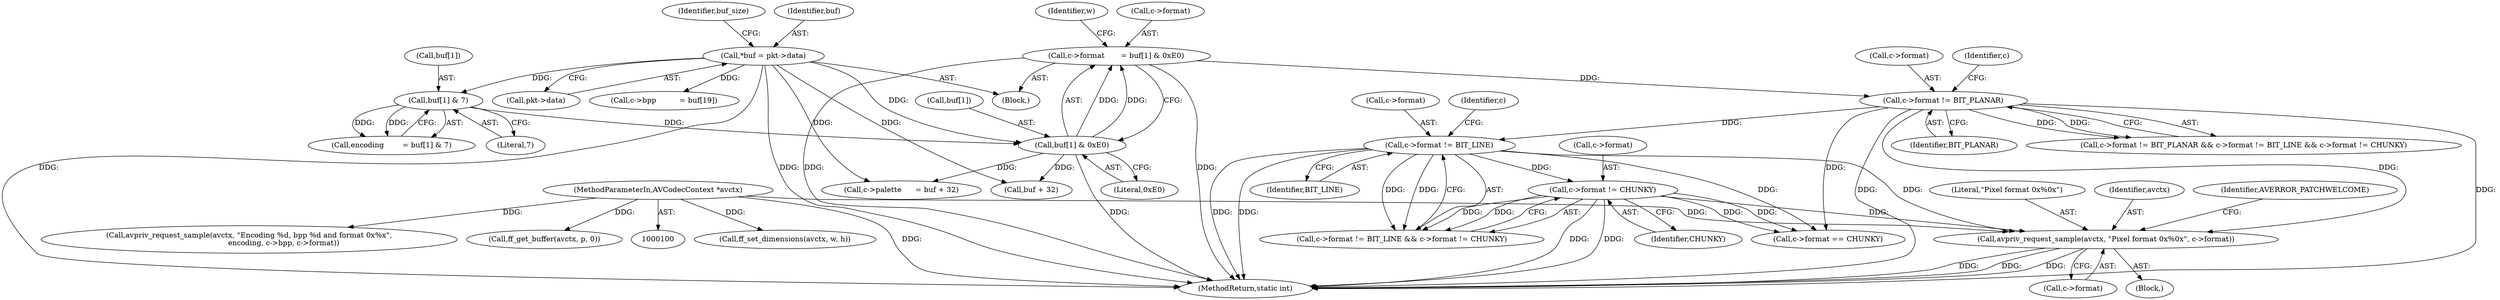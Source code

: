 digraph "0_FFmpeg_e1b60aad77c27ed5d4dfc11e5e6a05a38c70489d@pointer" {
"1000258" [label="(Call,avpriv_request_sample(avctx, \"Pixel format 0x%0x\", c->format))"];
"1000101" [label="(MethodParameterIn,AVCodecContext *avctx)"];
"1000247" [label="(Call,c->format != BIT_LINE)"];
"1000241" [label="(Call,c->format != BIT_PLANAR)"];
"1000145" [label="(Call,c->format       = buf[1] & 0xE0)"];
"1000149" [label="(Call,buf[1] & 0xE0)"];
"1000140" [label="(Call,buf[1] & 7)"];
"1000127" [label="(Call,*buf = pkt->data)"];
"1000252" [label="(Call,c->format != CHUNKY)"];
"1000253" [label="(Call,c->format)"];
"1000149" [label="(Call,buf[1] & 0xE0)"];
"1000129" [label="(Call,pkt->data)"];
"1000246" [label="(Call,c->format != BIT_LINE && c->format != CHUNKY)"];
"1000251" [label="(Identifier,BIT_LINE)"];
"1000254" [label="(Identifier,c)"];
"1000265" [label="(Identifier,AVERROR_PATCHWELCOME)"];
"1000245" [label="(Identifier,BIT_PLANAR)"];
"1000105" [label="(Block,)"];
"1000258" [label="(Call,avpriv_request_sample(avctx, \"Pixel format 0x%0x\", c->format))"];
"1000134" [label="(Identifier,buf_size)"];
"1000256" [label="(Identifier,CHUNKY)"];
"1000155" [label="(Identifier,w)"];
"1000140" [label="(Call,buf[1] & 7)"];
"1000247" [label="(Call,c->format != BIT_LINE)"];
"1000144" [label="(Literal,7)"];
"1000270" [label="(Call,ff_set_dimensions(avctx, w, h))"];
"1000241" [label="(Call,c->format != BIT_PLANAR)"];
"1000414" [label="(Call,avpriv_request_sample(avctx, \"Encoding %d, bpp %d and format 0x%x\",\n                              encoding, c->bpp, c->format))"];
"1000260" [label="(Literal,\"Pixel format 0x%0x\")"];
"1000240" [label="(Call,c->format != BIT_PLANAR && c->format != BIT_LINE && c->format != CHUNKY)"];
"1000141" [label="(Call,buf[1])"];
"1000150" [label="(Call,buf[1])"];
"1000252" [label="(Call,c->format != CHUNKY)"];
"1000242" [label="(Call,c->format)"];
"1000168" [label="(Call,c->bpp          = buf[19])"];
"1000248" [label="(Call,c->format)"];
"1000128" [label="(Identifier,buf)"];
"1000430" [label="(Call,ff_get_buffer(avctx, p, 0))"];
"1000184" [label="(Call,c->palette      = buf + 32)"];
"1000188" [label="(Call,buf + 32)"];
"1000259" [label="(Identifier,avctx)"];
"1000138" [label="(Call,encoding        = buf[1] & 7)"];
"1000278" [label="(Call,c->format == CHUNKY)"];
"1000261" [label="(Call,c->format)"];
"1000127" [label="(Call,*buf = pkt->data)"];
"1000257" [label="(Block,)"];
"1000146" [label="(Call,c->format)"];
"1000101" [label="(MethodParameterIn,AVCodecContext *avctx)"];
"1000153" [label="(Literal,0xE0)"];
"1000249" [label="(Identifier,c)"];
"1000145" [label="(Call,c->format       = buf[1] & 0xE0)"];
"1000502" [label="(MethodReturn,static int)"];
"1000258" -> "1000257"  [label="AST: "];
"1000258" -> "1000261"  [label="CFG: "];
"1000259" -> "1000258"  [label="AST: "];
"1000260" -> "1000258"  [label="AST: "];
"1000261" -> "1000258"  [label="AST: "];
"1000265" -> "1000258"  [label="CFG: "];
"1000258" -> "1000502"  [label="DDG: "];
"1000258" -> "1000502"  [label="DDG: "];
"1000258" -> "1000502"  [label="DDG: "];
"1000101" -> "1000258"  [label="DDG: "];
"1000247" -> "1000258"  [label="DDG: "];
"1000252" -> "1000258"  [label="DDG: "];
"1000241" -> "1000258"  [label="DDG: "];
"1000101" -> "1000100"  [label="AST: "];
"1000101" -> "1000502"  [label="DDG: "];
"1000101" -> "1000270"  [label="DDG: "];
"1000101" -> "1000414"  [label="DDG: "];
"1000101" -> "1000430"  [label="DDG: "];
"1000247" -> "1000246"  [label="AST: "];
"1000247" -> "1000251"  [label="CFG: "];
"1000248" -> "1000247"  [label="AST: "];
"1000251" -> "1000247"  [label="AST: "];
"1000254" -> "1000247"  [label="CFG: "];
"1000246" -> "1000247"  [label="CFG: "];
"1000247" -> "1000502"  [label="DDG: "];
"1000247" -> "1000502"  [label="DDG: "];
"1000247" -> "1000246"  [label="DDG: "];
"1000247" -> "1000246"  [label="DDG: "];
"1000241" -> "1000247"  [label="DDG: "];
"1000247" -> "1000252"  [label="DDG: "];
"1000247" -> "1000278"  [label="DDG: "];
"1000241" -> "1000240"  [label="AST: "];
"1000241" -> "1000245"  [label="CFG: "];
"1000242" -> "1000241"  [label="AST: "];
"1000245" -> "1000241"  [label="AST: "];
"1000249" -> "1000241"  [label="CFG: "];
"1000240" -> "1000241"  [label="CFG: "];
"1000241" -> "1000502"  [label="DDG: "];
"1000241" -> "1000502"  [label="DDG: "];
"1000241" -> "1000240"  [label="DDG: "];
"1000241" -> "1000240"  [label="DDG: "];
"1000145" -> "1000241"  [label="DDG: "];
"1000241" -> "1000278"  [label="DDG: "];
"1000145" -> "1000105"  [label="AST: "];
"1000145" -> "1000149"  [label="CFG: "];
"1000146" -> "1000145"  [label="AST: "];
"1000149" -> "1000145"  [label="AST: "];
"1000155" -> "1000145"  [label="CFG: "];
"1000145" -> "1000502"  [label="DDG: "];
"1000145" -> "1000502"  [label="DDG: "];
"1000149" -> "1000145"  [label="DDG: "];
"1000149" -> "1000145"  [label="DDG: "];
"1000149" -> "1000153"  [label="CFG: "];
"1000150" -> "1000149"  [label="AST: "];
"1000153" -> "1000149"  [label="AST: "];
"1000149" -> "1000502"  [label="DDG: "];
"1000140" -> "1000149"  [label="DDG: "];
"1000127" -> "1000149"  [label="DDG: "];
"1000149" -> "1000184"  [label="DDG: "];
"1000149" -> "1000188"  [label="DDG: "];
"1000140" -> "1000138"  [label="AST: "];
"1000140" -> "1000144"  [label="CFG: "];
"1000141" -> "1000140"  [label="AST: "];
"1000144" -> "1000140"  [label="AST: "];
"1000138" -> "1000140"  [label="CFG: "];
"1000140" -> "1000138"  [label="DDG: "];
"1000140" -> "1000138"  [label="DDG: "];
"1000127" -> "1000140"  [label="DDG: "];
"1000127" -> "1000105"  [label="AST: "];
"1000127" -> "1000129"  [label="CFG: "];
"1000128" -> "1000127"  [label="AST: "];
"1000129" -> "1000127"  [label="AST: "];
"1000134" -> "1000127"  [label="CFG: "];
"1000127" -> "1000502"  [label="DDG: "];
"1000127" -> "1000502"  [label="DDG: "];
"1000127" -> "1000168"  [label="DDG: "];
"1000127" -> "1000184"  [label="DDG: "];
"1000127" -> "1000188"  [label="DDG: "];
"1000252" -> "1000246"  [label="AST: "];
"1000252" -> "1000256"  [label="CFG: "];
"1000253" -> "1000252"  [label="AST: "];
"1000256" -> "1000252"  [label="AST: "];
"1000246" -> "1000252"  [label="CFG: "];
"1000252" -> "1000502"  [label="DDG: "];
"1000252" -> "1000502"  [label="DDG: "];
"1000252" -> "1000246"  [label="DDG: "];
"1000252" -> "1000246"  [label="DDG: "];
"1000252" -> "1000278"  [label="DDG: "];
"1000252" -> "1000278"  [label="DDG: "];
}
